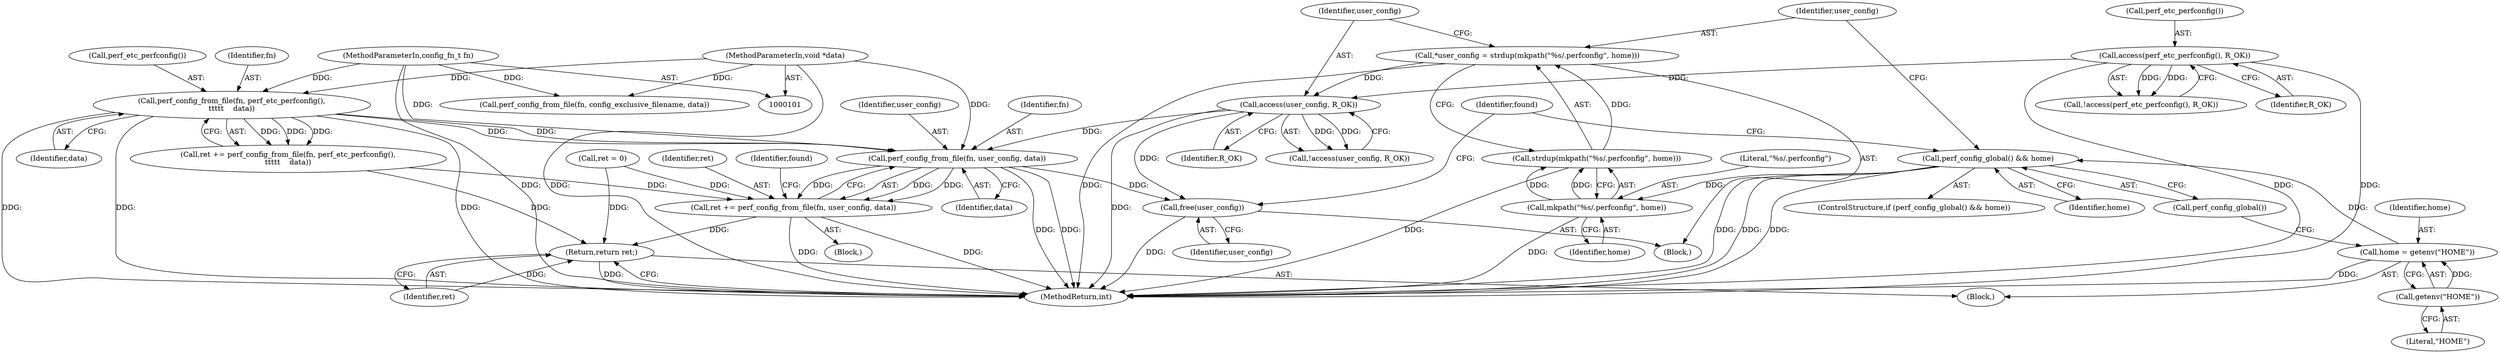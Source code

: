 digraph "0_linux_aba8d056078e47350d85b06a9cabd5afcc4b72ea@pointer" {
"1000165" [label="(Call,perf_config_from_file(fn, user_config, data))"];
"1000134" [label="(Call,perf_config_from_file(fn, perf_etc_perfconfig(),\n\t\t\t\t\t    data))"];
"1000102" [label="(MethodParameterIn,config_fn_t fn)"];
"1000103" [label="(MethodParameterIn,void *data)"];
"1000159" [label="(Call,access(user_config, R_OK))"];
"1000151" [label="(Call,*user_config = strdup(mkpath(\"%s/.perfconfig\", home)))"];
"1000153" [label="(Call,strdup(mkpath(\"%s/.perfconfig\", home)))"];
"1000154" [label="(Call,mkpath(\"%s/.perfconfig\", home))"];
"1000146" [label="(Call,perf_config_global() && home)"];
"1000141" [label="(Call,home = getenv(\"HOME\"))"];
"1000143" [label="(Call,getenv(\"HOME\"))"];
"1000128" [label="(Call,access(perf_etc_perfconfig(), R_OK))"];
"1000163" [label="(Call,ret += perf_config_from_file(fn, user_config, data))"];
"1000181" [label="(Return,return ret;)"];
"1000172" [label="(Call,free(user_config))"];
"1000136" [label="(Call,perf_etc_perfconfig())"];
"1000147" [label="(Call,perf_config_global())"];
"1000183" [label="(MethodReturn,int)"];
"1000155" [label="(Literal,\"%s/.perfconfig\")"];
"1000120" [label="(Call,perf_config_from_file(fn, config_exclusive_filename, data))"];
"1000142" [label="(Identifier,home)"];
"1000103" [label="(MethodParameterIn,void *data)"];
"1000176" [label="(Identifier,found)"];
"1000173" [label="(Identifier,user_config)"];
"1000167" [label="(Identifier,user_config)"];
"1000127" [label="(Call,!access(perf_etc_perfconfig(), R_OK))"];
"1000145" [label="(ControlStructure,if (perf_config_global() && home))"];
"1000134" [label="(Call,perf_config_from_file(fn, perf_etc_perfconfig(),\n\t\t\t\t\t    data))"];
"1000130" [label="(Identifier,R_OK)"];
"1000158" [label="(Call,!access(user_config, R_OK))"];
"1000137" [label="(Identifier,data)"];
"1000161" [label="(Identifier,R_OK)"];
"1000149" [label="(Block,)"];
"1000151" [label="(Call,*user_config = strdup(mkpath(\"%s/.perfconfig\", home)))"];
"1000159" [label="(Call,access(user_config, R_OK))"];
"1000164" [label="(Identifier,ret)"];
"1000148" [label="(Identifier,home)"];
"1000143" [label="(Call,getenv(\"HOME\"))"];
"1000162" [label="(Block,)"];
"1000172" [label="(Call,free(user_config))"];
"1000132" [label="(Call,ret += perf_config_from_file(fn, perf_etc_perfconfig(),\n\t\t\t\t\t    data))"];
"1000102" [label="(MethodParameterIn,config_fn_t fn)"];
"1000166" [label="(Identifier,fn)"];
"1000160" [label="(Identifier,user_config)"];
"1000153" [label="(Call,strdup(mkpath(\"%s/.perfconfig\", home)))"];
"1000129" [label="(Call,perf_etc_perfconfig())"];
"1000106" [label="(Call,ret = 0)"];
"1000144" [label="(Literal,\"HOME\")"];
"1000135" [label="(Identifier,fn)"];
"1000165" [label="(Call,perf_config_from_file(fn, user_config, data))"];
"1000146" [label="(Call,perf_config_global() && home)"];
"1000163" [label="(Call,ret += perf_config_from_file(fn, user_config, data))"];
"1000170" [label="(Identifier,found)"];
"1000128" [label="(Call,access(perf_etc_perfconfig(), R_OK))"];
"1000168" [label="(Identifier,data)"];
"1000104" [label="(Block,)"];
"1000182" [label="(Identifier,ret)"];
"1000181" [label="(Return,return ret;)"];
"1000156" [label="(Identifier,home)"];
"1000154" [label="(Call,mkpath(\"%s/.perfconfig\", home))"];
"1000141" [label="(Call,home = getenv(\"HOME\"))"];
"1000152" [label="(Identifier,user_config)"];
"1000165" -> "1000163"  [label="AST: "];
"1000165" -> "1000168"  [label="CFG: "];
"1000166" -> "1000165"  [label="AST: "];
"1000167" -> "1000165"  [label="AST: "];
"1000168" -> "1000165"  [label="AST: "];
"1000163" -> "1000165"  [label="CFG: "];
"1000165" -> "1000183"  [label="DDG: "];
"1000165" -> "1000183"  [label="DDG: "];
"1000165" -> "1000163"  [label="DDG: "];
"1000165" -> "1000163"  [label="DDG: "];
"1000165" -> "1000163"  [label="DDG: "];
"1000134" -> "1000165"  [label="DDG: "];
"1000134" -> "1000165"  [label="DDG: "];
"1000102" -> "1000165"  [label="DDG: "];
"1000159" -> "1000165"  [label="DDG: "];
"1000103" -> "1000165"  [label="DDG: "];
"1000165" -> "1000172"  [label="DDG: "];
"1000134" -> "1000132"  [label="AST: "];
"1000134" -> "1000137"  [label="CFG: "];
"1000135" -> "1000134"  [label="AST: "];
"1000136" -> "1000134"  [label="AST: "];
"1000137" -> "1000134"  [label="AST: "];
"1000132" -> "1000134"  [label="CFG: "];
"1000134" -> "1000183"  [label="DDG: "];
"1000134" -> "1000183"  [label="DDG: "];
"1000134" -> "1000183"  [label="DDG: "];
"1000134" -> "1000132"  [label="DDG: "];
"1000134" -> "1000132"  [label="DDG: "];
"1000134" -> "1000132"  [label="DDG: "];
"1000102" -> "1000134"  [label="DDG: "];
"1000103" -> "1000134"  [label="DDG: "];
"1000102" -> "1000101"  [label="AST: "];
"1000102" -> "1000183"  [label="DDG: "];
"1000102" -> "1000120"  [label="DDG: "];
"1000103" -> "1000101"  [label="AST: "];
"1000103" -> "1000183"  [label="DDG: "];
"1000103" -> "1000120"  [label="DDG: "];
"1000159" -> "1000158"  [label="AST: "];
"1000159" -> "1000161"  [label="CFG: "];
"1000160" -> "1000159"  [label="AST: "];
"1000161" -> "1000159"  [label="AST: "];
"1000158" -> "1000159"  [label="CFG: "];
"1000159" -> "1000183"  [label="DDG: "];
"1000159" -> "1000158"  [label="DDG: "];
"1000159" -> "1000158"  [label="DDG: "];
"1000151" -> "1000159"  [label="DDG: "];
"1000128" -> "1000159"  [label="DDG: "];
"1000159" -> "1000172"  [label="DDG: "];
"1000151" -> "1000149"  [label="AST: "];
"1000151" -> "1000153"  [label="CFG: "];
"1000152" -> "1000151"  [label="AST: "];
"1000153" -> "1000151"  [label="AST: "];
"1000160" -> "1000151"  [label="CFG: "];
"1000151" -> "1000183"  [label="DDG: "];
"1000153" -> "1000151"  [label="DDG: "];
"1000153" -> "1000154"  [label="CFG: "];
"1000154" -> "1000153"  [label="AST: "];
"1000153" -> "1000183"  [label="DDG: "];
"1000154" -> "1000153"  [label="DDG: "];
"1000154" -> "1000153"  [label="DDG: "];
"1000154" -> "1000156"  [label="CFG: "];
"1000155" -> "1000154"  [label="AST: "];
"1000156" -> "1000154"  [label="AST: "];
"1000154" -> "1000183"  [label="DDG: "];
"1000146" -> "1000154"  [label="DDG: "];
"1000146" -> "1000145"  [label="AST: "];
"1000146" -> "1000147"  [label="CFG: "];
"1000146" -> "1000148"  [label="CFG: "];
"1000147" -> "1000146"  [label="AST: "];
"1000148" -> "1000146"  [label="AST: "];
"1000152" -> "1000146"  [label="CFG: "];
"1000176" -> "1000146"  [label="CFG: "];
"1000146" -> "1000183"  [label="DDG: "];
"1000146" -> "1000183"  [label="DDG: "];
"1000146" -> "1000183"  [label="DDG: "];
"1000141" -> "1000146"  [label="DDG: "];
"1000141" -> "1000104"  [label="AST: "];
"1000141" -> "1000143"  [label="CFG: "];
"1000142" -> "1000141"  [label="AST: "];
"1000143" -> "1000141"  [label="AST: "];
"1000147" -> "1000141"  [label="CFG: "];
"1000141" -> "1000183"  [label="DDG: "];
"1000143" -> "1000141"  [label="DDG: "];
"1000143" -> "1000144"  [label="CFG: "];
"1000144" -> "1000143"  [label="AST: "];
"1000128" -> "1000127"  [label="AST: "];
"1000128" -> "1000130"  [label="CFG: "];
"1000129" -> "1000128"  [label="AST: "];
"1000130" -> "1000128"  [label="AST: "];
"1000127" -> "1000128"  [label="CFG: "];
"1000128" -> "1000183"  [label="DDG: "];
"1000128" -> "1000183"  [label="DDG: "];
"1000128" -> "1000127"  [label="DDG: "];
"1000128" -> "1000127"  [label="DDG: "];
"1000163" -> "1000162"  [label="AST: "];
"1000164" -> "1000163"  [label="AST: "];
"1000170" -> "1000163"  [label="CFG: "];
"1000163" -> "1000183"  [label="DDG: "];
"1000163" -> "1000183"  [label="DDG: "];
"1000106" -> "1000163"  [label="DDG: "];
"1000132" -> "1000163"  [label="DDG: "];
"1000163" -> "1000181"  [label="DDG: "];
"1000181" -> "1000104"  [label="AST: "];
"1000181" -> "1000182"  [label="CFG: "];
"1000182" -> "1000181"  [label="AST: "];
"1000183" -> "1000181"  [label="CFG: "];
"1000181" -> "1000183"  [label="DDG: "];
"1000182" -> "1000181"  [label="DDG: "];
"1000106" -> "1000181"  [label="DDG: "];
"1000132" -> "1000181"  [label="DDG: "];
"1000172" -> "1000149"  [label="AST: "];
"1000172" -> "1000173"  [label="CFG: "];
"1000173" -> "1000172"  [label="AST: "];
"1000176" -> "1000172"  [label="CFG: "];
"1000172" -> "1000183"  [label="DDG: "];
}
